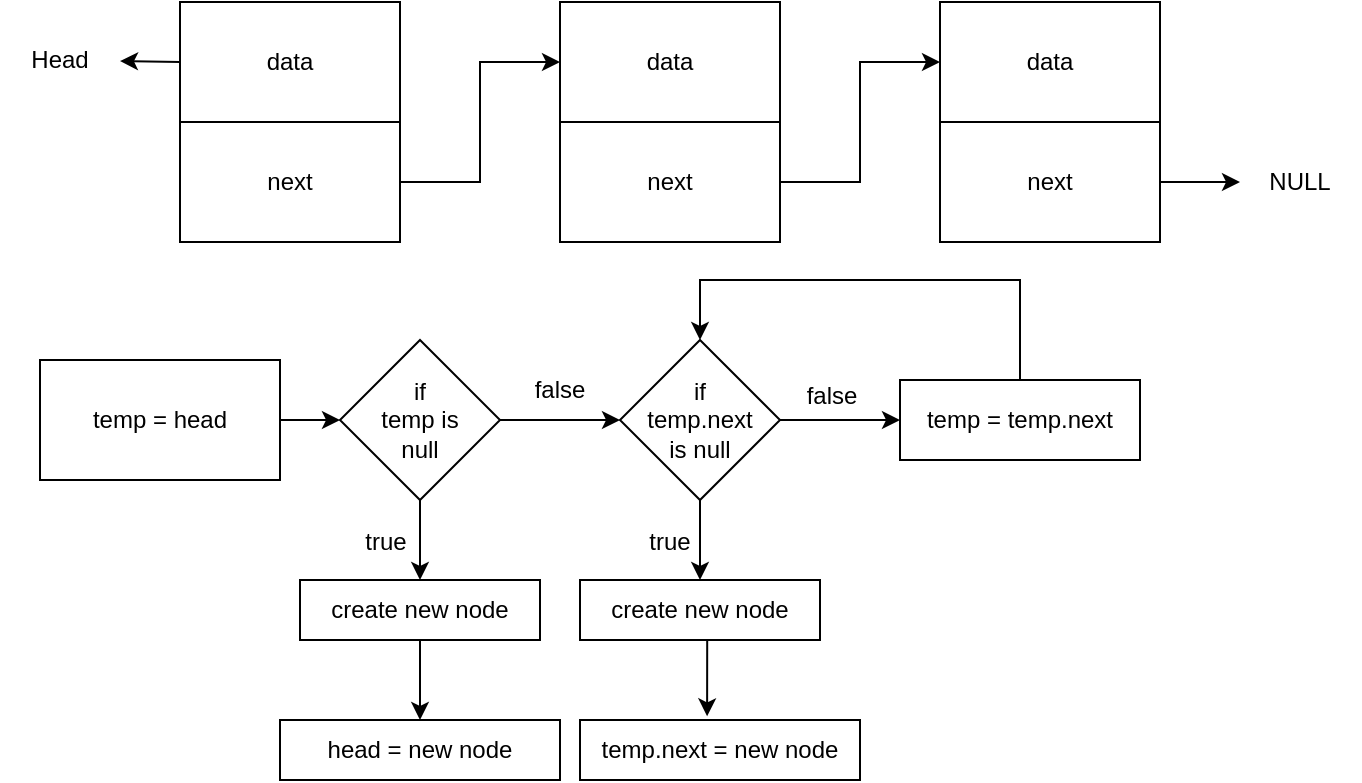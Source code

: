 <mxfile version="21.6.9" type="github">
  <diagram name="Page-1" id="GhU9vDB0ob8qFjlzjYEh">
    <mxGraphModel dx="675" dy="637" grid="1" gridSize="10" guides="1" tooltips="1" connect="1" arrows="1" fold="1" page="1" pageScale="1" pageWidth="850" pageHeight="1100" math="0" shadow="0">
      <root>
        <mxCell id="0" />
        <mxCell id="1" parent="0" />
        <mxCell id="mPQEaO69_Ep9jG9V3_9A-16" style="edgeStyle=orthogonalEdgeStyle;rounded=0;orthogonalLoop=1;jettySize=auto;html=1;exitX=1;exitY=0.5;exitDx=0;exitDy=0;entryX=0;entryY=0.5;entryDx=0;entryDy=0;" edge="1" parent="1" source="mPQEaO69_Ep9jG9V3_9A-2" target="mPQEaO69_Ep9jG9V3_9A-6">
          <mxGeometry relative="1" as="geometry" />
        </mxCell>
        <mxCell id="mPQEaO69_Ep9jG9V3_9A-2" value="next" style="rounded=0;whiteSpace=wrap;html=1;" vertex="1" parent="1">
          <mxGeometry x="140" y="231" width="110" height="60" as="geometry" />
        </mxCell>
        <mxCell id="mPQEaO69_Ep9jG9V3_9A-4" value="data" style="rounded=0;whiteSpace=wrap;html=1;" vertex="1" parent="1">
          <mxGeometry x="140" y="171" width="110" height="60" as="geometry" />
        </mxCell>
        <mxCell id="mPQEaO69_Ep9jG9V3_9A-17" style="edgeStyle=orthogonalEdgeStyle;rounded=0;orthogonalLoop=1;jettySize=auto;html=1;exitX=1;exitY=0.5;exitDx=0;exitDy=0;entryX=0;entryY=0.5;entryDx=0;entryDy=0;" edge="1" parent="1" source="mPQEaO69_Ep9jG9V3_9A-5" target="mPQEaO69_Ep9jG9V3_9A-8">
          <mxGeometry relative="1" as="geometry" />
        </mxCell>
        <mxCell id="mPQEaO69_Ep9jG9V3_9A-5" value="next" style="rounded=0;whiteSpace=wrap;html=1;" vertex="1" parent="1">
          <mxGeometry x="330" y="231" width="110" height="60" as="geometry" />
        </mxCell>
        <mxCell id="mPQEaO69_Ep9jG9V3_9A-6" value="data" style="rounded=0;whiteSpace=wrap;html=1;" vertex="1" parent="1">
          <mxGeometry x="330" y="171" width="110" height="60" as="geometry" />
        </mxCell>
        <mxCell id="mPQEaO69_Ep9jG9V3_9A-9" style="edgeStyle=orthogonalEdgeStyle;rounded=0;orthogonalLoop=1;jettySize=auto;html=1;exitX=1;exitY=0.5;exitDx=0;exitDy=0;" edge="1" parent="1" source="mPQEaO69_Ep9jG9V3_9A-7" target="mPQEaO69_Ep9jG9V3_9A-10">
          <mxGeometry relative="1" as="geometry">
            <mxPoint x="700" y="261" as="targetPoint" />
          </mxGeometry>
        </mxCell>
        <mxCell id="mPQEaO69_Ep9jG9V3_9A-7" value="next" style="rounded=0;whiteSpace=wrap;html=1;" vertex="1" parent="1">
          <mxGeometry x="520" y="231" width="110" height="60" as="geometry" />
        </mxCell>
        <mxCell id="mPQEaO69_Ep9jG9V3_9A-8" value="data" style="rounded=0;whiteSpace=wrap;html=1;" vertex="1" parent="1">
          <mxGeometry x="520" y="171" width="110" height="60" as="geometry" />
        </mxCell>
        <mxCell id="mPQEaO69_Ep9jG9V3_9A-10" value="NULL" style="text;html=1;strokeColor=none;fillColor=none;align=center;verticalAlign=middle;whiteSpace=wrap;rounded=0;" vertex="1" parent="1">
          <mxGeometry x="670" y="246" width="60" height="30" as="geometry" />
        </mxCell>
        <mxCell id="mPQEaO69_Ep9jG9V3_9A-14" value="" style="endArrow=classic;html=1;rounded=0;exitX=0;exitY=0.5;exitDx=0;exitDy=0;" edge="1" parent="1" source="mPQEaO69_Ep9jG9V3_9A-4" target="mPQEaO69_Ep9jG9V3_9A-15">
          <mxGeometry width="50" height="50" relative="1" as="geometry">
            <mxPoint x="380" y="320" as="sourcePoint" />
            <mxPoint x="80" y="200" as="targetPoint" />
          </mxGeometry>
        </mxCell>
        <mxCell id="mPQEaO69_Ep9jG9V3_9A-15" value="Head" style="text;html=1;strokeColor=none;fillColor=none;align=center;verticalAlign=middle;whiteSpace=wrap;rounded=0;" vertex="1" parent="1">
          <mxGeometry x="50" y="185" width="60" height="30" as="geometry" />
        </mxCell>
        <mxCell id="mPQEaO69_Ep9jG9V3_9A-26" style="edgeStyle=orthogonalEdgeStyle;rounded=0;orthogonalLoop=1;jettySize=auto;html=1;exitX=0.5;exitY=1;exitDx=0;exitDy=0;" edge="1" parent="1" source="mPQEaO69_Ep9jG9V3_9A-18" target="mPQEaO69_Ep9jG9V3_9A-21">
          <mxGeometry relative="1" as="geometry" />
        </mxCell>
        <mxCell id="mPQEaO69_Ep9jG9V3_9A-46" style="edgeStyle=orthogonalEdgeStyle;rounded=0;orthogonalLoop=1;jettySize=auto;html=1;exitX=1;exitY=0.5;exitDx=0;exitDy=0;entryX=0;entryY=0.5;entryDx=0;entryDy=0;" edge="1" parent="1" source="mPQEaO69_Ep9jG9V3_9A-18" target="mPQEaO69_Ep9jG9V3_9A-32">
          <mxGeometry relative="1" as="geometry" />
        </mxCell>
        <mxCell id="mPQEaO69_Ep9jG9V3_9A-18" value="if&lt;br&gt;temp is&lt;br&gt;null" style="rhombus;whiteSpace=wrap;html=1;" vertex="1" parent="1">
          <mxGeometry x="220" y="340" width="80" height="80" as="geometry" />
        </mxCell>
        <mxCell id="mPQEaO69_Ep9jG9V3_9A-52" style="edgeStyle=orthogonalEdgeStyle;rounded=0;orthogonalLoop=1;jettySize=auto;html=1;exitX=1;exitY=0.5;exitDx=0;exitDy=0;entryX=0;entryY=0.5;entryDx=0;entryDy=0;" edge="1" parent="1" source="mPQEaO69_Ep9jG9V3_9A-19" target="mPQEaO69_Ep9jG9V3_9A-18">
          <mxGeometry relative="1" as="geometry" />
        </mxCell>
        <mxCell id="mPQEaO69_Ep9jG9V3_9A-19" value="temp = head" style="rounded=0;whiteSpace=wrap;html=1;" vertex="1" parent="1">
          <mxGeometry x="70" y="350" width="120" height="60" as="geometry" />
        </mxCell>
        <mxCell id="mPQEaO69_Ep9jG9V3_9A-31" style="edgeStyle=orthogonalEdgeStyle;rounded=0;orthogonalLoop=1;jettySize=auto;html=1;exitX=0.5;exitY=1;exitDx=0;exitDy=0;entryX=0.5;entryY=0;entryDx=0;entryDy=0;" edge="1" parent="1" source="mPQEaO69_Ep9jG9V3_9A-21">
          <mxGeometry relative="1" as="geometry">
            <mxPoint x="260" y="530.0" as="targetPoint" />
          </mxGeometry>
        </mxCell>
        <mxCell id="mPQEaO69_Ep9jG9V3_9A-21" value="create new node" style="rounded=0;whiteSpace=wrap;html=1;" vertex="1" parent="1">
          <mxGeometry x="200" y="460" width="120" height="30" as="geometry" />
        </mxCell>
        <mxCell id="mPQEaO69_Ep9jG9V3_9A-27" value="true" style="text;html=1;strokeColor=none;fillColor=none;align=center;verticalAlign=middle;whiteSpace=wrap;rounded=0;" vertex="1" parent="1">
          <mxGeometry x="213" y="426" width="60" height="30" as="geometry" />
        </mxCell>
        <mxCell id="mPQEaO69_Ep9jG9V3_9A-40" style="edgeStyle=orthogonalEdgeStyle;rounded=0;orthogonalLoop=1;jettySize=auto;html=1;exitX=0.5;exitY=1;exitDx=0;exitDy=0;entryX=0.5;entryY=0;entryDx=0;entryDy=0;" edge="1" parent="1" source="mPQEaO69_Ep9jG9V3_9A-32" target="mPQEaO69_Ep9jG9V3_9A-34">
          <mxGeometry relative="1" as="geometry" />
        </mxCell>
        <mxCell id="mPQEaO69_Ep9jG9V3_9A-44" style="edgeStyle=orthogonalEdgeStyle;rounded=0;orthogonalLoop=1;jettySize=auto;html=1;exitX=1;exitY=0.5;exitDx=0;exitDy=0;entryX=0;entryY=0.5;entryDx=0;entryDy=0;" edge="1" parent="1" source="mPQEaO69_Ep9jG9V3_9A-32" target="mPQEaO69_Ep9jG9V3_9A-37">
          <mxGeometry relative="1" as="geometry" />
        </mxCell>
        <mxCell id="mPQEaO69_Ep9jG9V3_9A-32" value="if&lt;br&gt;temp.next&lt;br&gt;is null" style="rhombus;whiteSpace=wrap;html=1;" vertex="1" parent="1">
          <mxGeometry x="360" y="340" width="80" height="80" as="geometry" />
        </mxCell>
        <mxCell id="mPQEaO69_Ep9jG9V3_9A-33" value="head = new node" style="rounded=0;whiteSpace=wrap;html=1;" vertex="1" parent="1">
          <mxGeometry x="190" y="530" width="140" height="30" as="geometry" />
        </mxCell>
        <mxCell id="mPQEaO69_Ep9jG9V3_9A-43" style="edgeStyle=orthogonalEdgeStyle;rounded=0;orthogonalLoop=1;jettySize=auto;html=1;exitX=0.5;exitY=1;exitDx=0;exitDy=0;entryX=0.454;entryY=-0.061;entryDx=0;entryDy=0;entryPerimeter=0;" edge="1" parent="1" source="mPQEaO69_Ep9jG9V3_9A-34" target="mPQEaO69_Ep9jG9V3_9A-36">
          <mxGeometry relative="1" as="geometry" />
        </mxCell>
        <mxCell id="mPQEaO69_Ep9jG9V3_9A-34" value="create new node" style="rounded=0;whiteSpace=wrap;html=1;" vertex="1" parent="1">
          <mxGeometry x="340" y="460" width="120" height="30" as="geometry" />
        </mxCell>
        <mxCell id="mPQEaO69_Ep9jG9V3_9A-36" value="temp.next = new node" style="rounded=0;whiteSpace=wrap;html=1;" vertex="1" parent="1">
          <mxGeometry x="340" y="530" width="140" height="30" as="geometry" />
        </mxCell>
        <mxCell id="mPQEaO69_Ep9jG9V3_9A-50" style="edgeStyle=orthogonalEdgeStyle;rounded=0;orthogonalLoop=1;jettySize=auto;html=1;exitX=0.5;exitY=0;exitDx=0;exitDy=0;entryX=0.5;entryY=0;entryDx=0;entryDy=0;" edge="1" parent="1" source="mPQEaO69_Ep9jG9V3_9A-37" target="mPQEaO69_Ep9jG9V3_9A-32">
          <mxGeometry relative="1" as="geometry">
            <Array as="points">
              <mxPoint x="560" y="310" />
              <mxPoint x="400" y="310" />
            </Array>
          </mxGeometry>
        </mxCell>
        <mxCell id="mPQEaO69_Ep9jG9V3_9A-37" value="temp = temp.next" style="rounded=0;whiteSpace=wrap;html=1;" vertex="1" parent="1">
          <mxGeometry x="500" y="360" width="120" height="40" as="geometry" />
        </mxCell>
        <mxCell id="mPQEaO69_Ep9jG9V3_9A-47" value="false" style="text;html=1;strokeColor=none;fillColor=none;align=center;verticalAlign=middle;whiteSpace=wrap;rounded=0;" vertex="1" parent="1">
          <mxGeometry x="300" y="350" width="60" height="30" as="geometry" />
        </mxCell>
        <mxCell id="mPQEaO69_Ep9jG9V3_9A-48" value="false" style="text;html=1;strokeColor=none;fillColor=none;align=center;verticalAlign=middle;whiteSpace=wrap;rounded=0;" vertex="1" parent="1">
          <mxGeometry x="436" y="353" width="60" height="30" as="geometry" />
        </mxCell>
        <mxCell id="mPQEaO69_Ep9jG9V3_9A-51" value="true" style="text;html=1;strokeColor=none;fillColor=none;align=center;verticalAlign=middle;whiteSpace=wrap;rounded=0;" vertex="1" parent="1">
          <mxGeometry x="355" y="426" width="60" height="30" as="geometry" />
        </mxCell>
      </root>
    </mxGraphModel>
  </diagram>
</mxfile>
